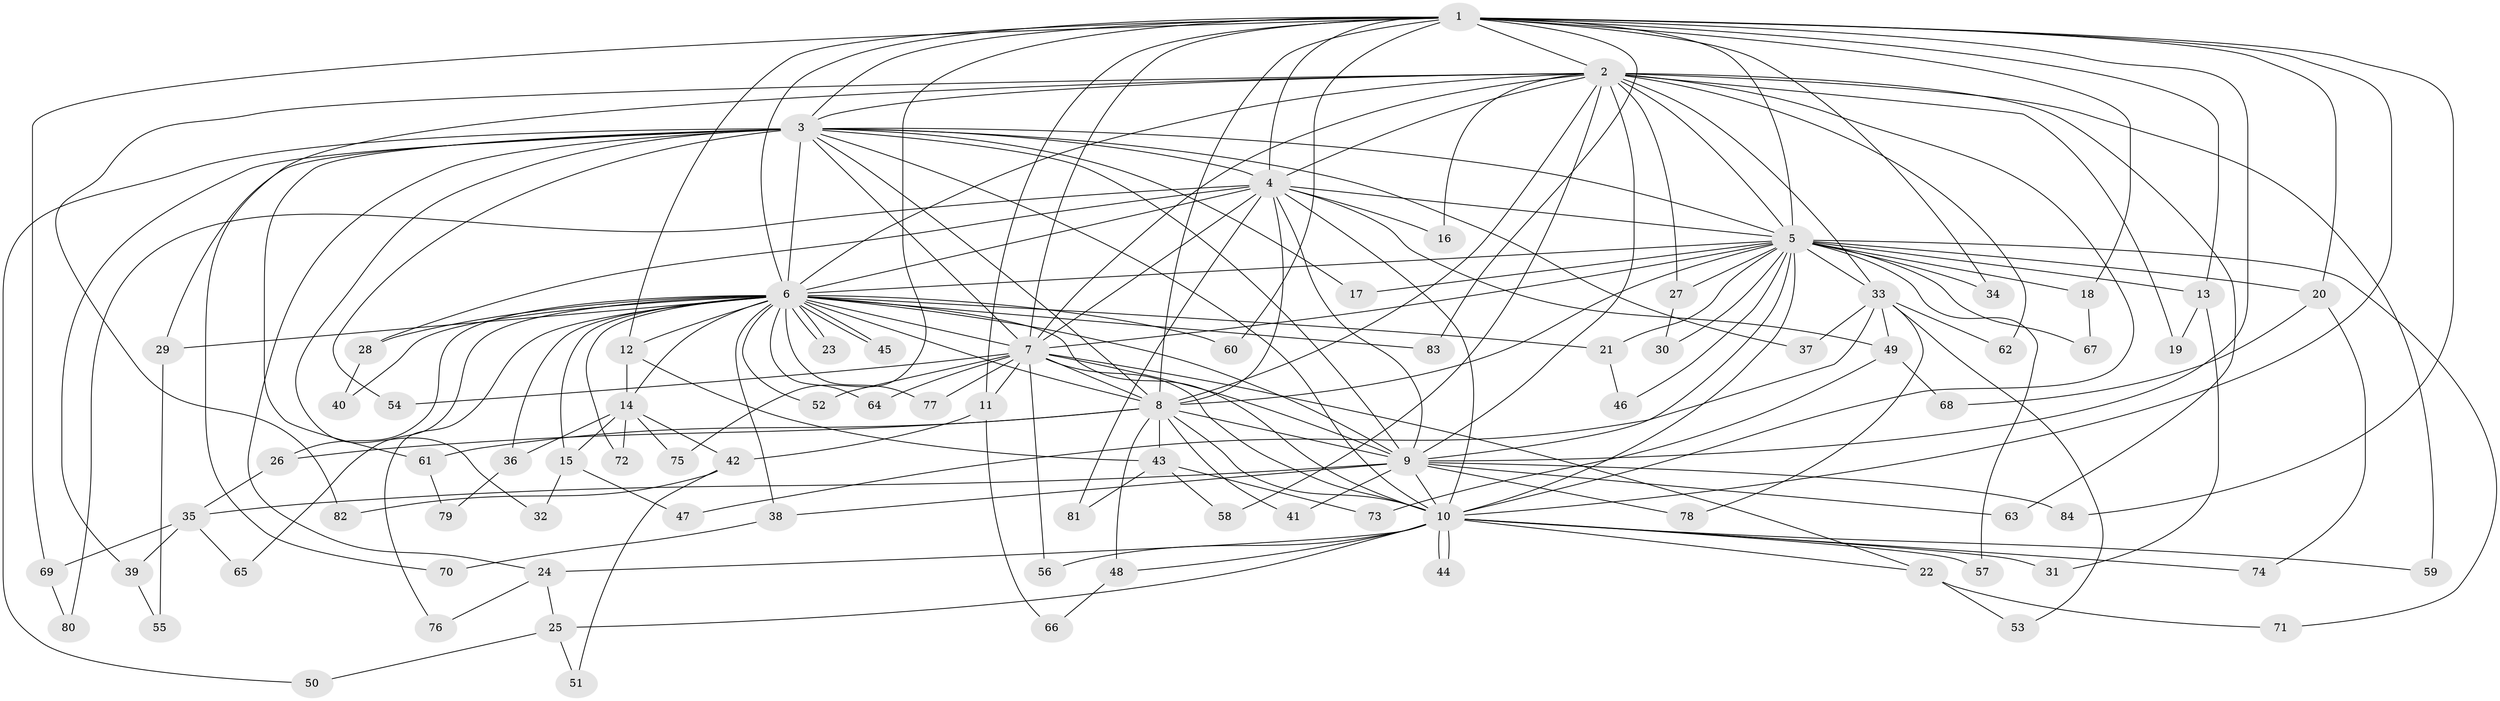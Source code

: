 // coarse degree distribution, {25: 0.015625, 24: 0.015625, 10: 0.015625, 29: 0.015625, 12: 0.015625, 11: 0.015625, 17: 0.015625, 4: 0.140625, 3: 0.140625, 8: 0.015625, 1: 0.015625, 2: 0.546875, 7: 0.015625, 5: 0.015625}
// Generated by graph-tools (version 1.1) at 2025/51/02/27/25 19:51:49]
// undirected, 84 vertices, 193 edges
graph export_dot {
graph [start="1"]
  node [color=gray90,style=filled];
  1;
  2;
  3;
  4;
  5;
  6;
  7;
  8;
  9;
  10;
  11;
  12;
  13;
  14;
  15;
  16;
  17;
  18;
  19;
  20;
  21;
  22;
  23;
  24;
  25;
  26;
  27;
  28;
  29;
  30;
  31;
  32;
  33;
  34;
  35;
  36;
  37;
  38;
  39;
  40;
  41;
  42;
  43;
  44;
  45;
  46;
  47;
  48;
  49;
  50;
  51;
  52;
  53;
  54;
  55;
  56;
  57;
  58;
  59;
  60;
  61;
  62;
  63;
  64;
  65;
  66;
  67;
  68;
  69;
  70;
  71;
  72;
  73;
  74;
  75;
  76;
  77;
  78;
  79;
  80;
  81;
  82;
  83;
  84;
  1 -- 2;
  1 -- 3;
  1 -- 4;
  1 -- 5;
  1 -- 6;
  1 -- 7;
  1 -- 8;
  1 -- 9;
  1 -- 10;
  1 -- 11;
  1 -- 12;
  1 -- 13;
  1 -- 18;
  1 -- 20;
  1 -- 34;
  1 -- 60;
  1 -- 69;
  1 -- 75;
  1 -- 83;
  1 -- 84;
  2 -- 3;
  2 -- 4;
  2 -- 5;
  2 -- 6;
  2 -- 7;
  2 -- 8;
  2 -- 9;
  2 -- 10;
  2 -- 16;
  2 -- 19;
  2 -- 27;
  2 -- 33;
  2 -- 58;
  2 -- 59;
  2 -- 62;
  2 -- 63;
  2 -- 70;
  2 -- 82;
  3 -- 4;
  3 -- 5;
  3 -- 6;
  3 -- 7;
  3 -- 8;
  3 -- 9;
  3 -- 10;
  3 -- 17;
  3 -- 24;
  3 -- 29;
  3 -- 32;
  3 -- 37;
  3 -- 39;
  3 -- 50;
  3 -- 54;
  3 -- 61;
  4 -- 5;
  4 -- 6;
  4 -- 7;
  4 -- 8;
  4 -- 9;
  4 -- 10;
  4 -- 16;
  4 -- 28;
  4 -- 49;
  4 -- 80;
  4 -- 81;
  5 -- 6;
  5 -- 7;
  5 -- 8;
  5 -- 9;
  5 -- 10;
  5 -- 13;
  5 -- 17;
  5 -- 18;
  5 -- 20;
  5 -- 21;
  5 -- 27;
  5 -- 30;
  5 -- 33;
  5 -- 34;
  5 -- 46;
  5 -- 57;
  5 -- 67;
  5 -- 71;
  6 -- 7;
  6 -- 8;
  6 -- 9;
  6 -- 10;
  6 -- 12;
  6 -- 14;
  6 -- 15;
  6 -- 21;
  6 -- 23;
  6 -- 23;
  6 -- 26;
  6 -- 28;
  6 -- 29;
  6 -- 36;
  6 -- 38;
  6 -- 40;
  6 -- 45;
  6 -- 45;
  6 -- 52;
  6 -- 60;
  6 -- 64;
  6 -- 65;
  6 -- 72;
  6 -- 76;
  6 -- 77;
  6 -- 83;
  7 -- 8;
  7 -- 9;
  7 -- 10;
  7 -- 11;
  7 -- 22;
  7 -- 52;
  7 -- 54;
  7 -- 56;
  7 -- 64;
  7 -- 77;
  8 -- 9;
  8 -- 10;
  8 -- 26;
  8 -- 41;
  8 -- 43;
  8 -- 48;
  8 -- 61;
  9 -- 10;
  9 -- 35;
  9 -- 38;
  9 -- 41;
  9 -- 63;
  9 -- 78;
  9 -- 84;
  10 -- 22;
  10 -- 24;
  10 -- 25;
  10 -- 31;
  10 -- 44;
  10 -- 44;
  10 -- 48;
  10 -- 56;
  10 -- 57;
  10 -- 59;
  10 -- 74;
  11 -- 42;
  11 -- 66;
  12 -- 14;
  12 -- 43;
  13 -- 19;
  13 -- 31;
  14 -- 15;
  14 -- 36;
  14 -- 42;
  14 -- 72;
  14 -- 75;
  15 -- 32;
  15 -- 47;
  18 -- 67;
  20 -- 68;
  20 -- 74;
  21 -- 46;
  22 -- 53;
  22 -- 71;
  24 -- 25;
  24 -- 76;
  25 -- 50;
  25 -- 51;
  26 -- 35;
  27 -- 30;
  28 -- 40;
  29 -- 55;
  33 -- 37;
  33 -- 47;
  33 -- 49;
  33 -- 53;
  33 -- 62;
  33 -- 78;
  35 -- 39;
  35 -- 65;
  35 -- 69;
  36 -- 79;
  38 -- 70;
  39 -- 55;
  42 -- 51;
  42 -- 82;
  43 -- 58;
  43 -- 73;
  43 -- 81;
  48 -- 66;
  49 -- 68;
  49 -- 73;
  61 -- 79;
  69 -- 80;
}
